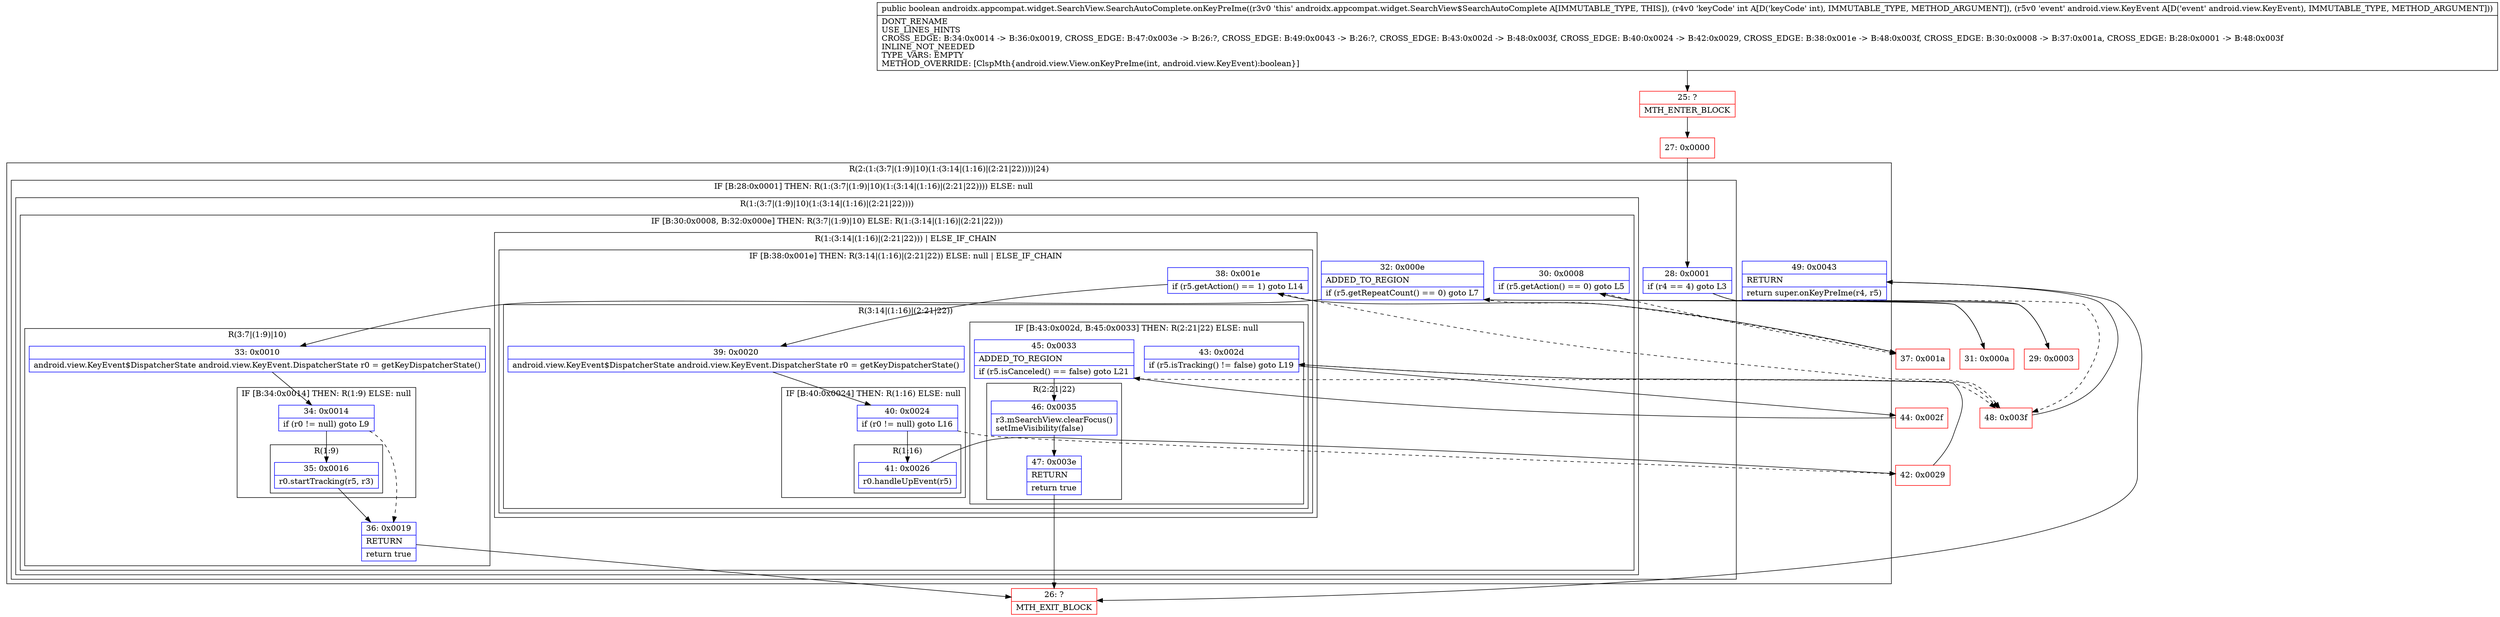 digraph "CFG forandroidx.appcompat.widget.SearchView.SearchAutoComplete.onKeyPreIme(ILandroid\/view\/KeyEvent;)Z" {
subgraph cluster_Region_1603838083 {
label = "R(2:(1:(3:7|(1:9)|10)(1:(3:14|(1:16)|(2:21|22))))|24)";
node [shape=record,color=blue];
subgraph cluster_IfRegion_1655300000 {
label = "IF [B:28:0x0001] THEN: R(1:(3:7|(1:9)|10)(1:(3:14|(1:16)|(2:21|22)))) ELSE: null";
node [shape=record,color=blue];
Node_28 [shape=record,label="{28\:\ 0x0001|if (r4 == 4) goto L3\l}"];
subgraph cluster_Region_815003487 {
label = "R(1:(3:7|(1:9)|10)(1:(3:14|(1:16)|(2:21|22))))";
node [shape=record,color=blue];
subgraph cluster_IfRegion_47501016 {
label = "IF [B:30:0x0008, B:32:0x000e] THEN: R(3:7|(1:9)|10) ELSE: R(1:(3:14|(1:16)|(2:21|22)))";
node [shape=record,color=blue];
Node_30 [shape=record,label="{30\:\ 0x0008|if (r5.getAction() == 0) goto L5\l}"];
Node_32 [shape=record,label="{32\:\ 0x000e|ADDED_TO_REGION\l|if (r5.getRepeatCount() == 0) goto L7\l}"];
subgraph cluster_Region_1749814013 {
label = "R(3:7|(1:9)|10)";
node [shape=record,color=blue];
Node_33 [shape=record,label="{33\:\ 0x0010|android.view.KeyEvent$DispatcherState android.view.KeyEvent.DispatcherState r0 = getKeyDispatcherState()\l}"];
subgraph cluster_IfRegion_1182913177 {
label = "IF [B:34:0x0014] THEN: R(1:9) ELSE: null";
node [shape=record,color=blue];
Node_34 [shape=record,label="{34\:\ 0x0014|if (r0 != null) goto L9\l}"];
subgraph cluster_Region_1543554322 {
label = "R(1:9)";
node [shape=record,color=blue];
Node_35 [shape=record,label="{35\:\ 0x0016|r0.startTracking(r5, r3)\l}"];
}
}
Node_36 [shape=record,label="{36\:\ 0x0019|RETURN\l|return true\l}"];
}
subgraph cluster_Region_416479929 {
label = "R(1:(3:14|(1:16)|(2:21|22))) | ELSE_IF_CHAIN\l";
node [shape=record,color=blue];
subgraph cluster_IfRegion_883585756 {
label = "IF [B:38:0x001e] THEN: R(3:14|(1:16)|(2:21|22)) ELSE: null | ELSE_IF_CHAIN\l";
node [shape=record,color=blue];
Node_38 [shape=record,label="{38\:\ 0x001e|if (r5.getAction() == 1) goto L14\l}"];
subgraph cluster_Region_563211867 {
label = "R(3:14|(1:16)|(2:21|22))";
node [shape=record,color=blue];
Node_39 [shape=record,label="{39\:\ 0x0020|android.view.KeyEvent$DispatcherState android.view.KeyEvent.DispatcherState r0 = getKeyDispatcherState()\l}"];
subgraph cluster_IfRegion_1442446431 {
label = "IF [B:40:0x0024] THEN: R(1:16) ELSE: null";
node [shape=record,color=blue];
Node_40 [shape=record,label="{40\:\ 0x0024|if (r0 != null) goto L16\l}"];
subgraph cluster_Region_332222834 {
label = "R(1:16)";
node [shape=record,color=blue];
Node_41 [shape=record,label="{41\:\ 0x0026|r0.handleUpEvent(r5)\l}"];
}
}
subgraph cluster_IfRegion_464278041 {
label = "IF [B:43:0x002d, B:45:0x0033] THEN: R(2:21|22) ELSE: null";
node [shape=record,color=blue];
Node_43 [shape=record,label="{43\:\ 0x002d|if (r5.isTracking() != false) goto L19\l}"];
Node_45 [shape=record,label="{45\:\ 0x0033|ADDED_TO_REGION\l|if (r5.isCanceled() == false) goto L21\l}"];
subgraph cluster_Region_1059782074 {
label = "R(2:21|22)";
node [shape=record,color=blue];
Node_46 [shape=record,label="{46\:\ 0x0035|r3.mSearchView.clearFocus()\lsetImeVisibility(false)\l}"];
Node_47 [shape=record,label="{47\:\ 0x003e|RETURN\l|return true\l}"];
}
}
}
}
}
}
}
}
Node_49 [shape=record,label="{49\:\ 0x0043|RETURN\l|return super.onKeyPreIme(r4, r5)\l}"];
}
Node_25 [shape=record,color=red,label="{25\:\ ?|MTH_ENTER_BLOCK\l}"];
Node_27 [shape=record,color=red,label="{27\:\ 0x0000}"];
Node_29 [shape=record,color=red,label="{29\:\ 0x0003}"];
Node_31 [shape=record,color=red,label="{31\:\ 0x000a}"];
Node_26 [shape=record,color=red,label="{26\:\ ?|MTH_EXIT_BLOCK\l}"];
Node_37 [shape=record,color=red,label="{37\:\ 0x001a}"];
Node_42 [shape=record,color=red,label="{42\:\ 0x0029}"];
Node_44 [shape=record,color=red,label="{44\:\ 0x002f}"];
Node_48 [shape=record,color=red,label="{48\:\ 0x003f}"];
MethodNode[shape=record,label="{public boolean androidx.appcompat.widget.SearchView.SearchAutoComplete.onKeyPreIme((r3v0 'this' androidx.appcompat.widget.SearchView$SearchAutoComplete A[IMMUTABLE_TYPE, THIS]), (r4v0 'keyCode' int A[D('keyCode' int), IMMUTABLE_TYPE, METHOD_ARGUMENT]), (r5v0 'event' android.view.KeyEvent A[D('event' android.view.KeyEvent), IMMUTABLE_TYPE, METHOD_ARGUMENT]))  | DONT_RENAME\lUSE_LINES_HINTS\lCROSS_EDGE: B:34:0x0014 \-\> B:36:0x0019, CROSS_EDGE: B:47:0x003e \-\> B:26:?, CROSS_EDGE: B:49:0x0043 \-\> B:26:?, CROSS_EDGE: B:43:0x002d \-\> B:48:0x003f, CROSS_EDGE: B:40:0x0024 \-\> B:42:0x0029, CROSS_EDGE: B:38:0x001e \-\> B:48:0x003f, CROSS_EDGE: B:30:0x0008 \-\> B:37:0x001a, CROSS_EDGE: B:28:0x0001 \-\> B:48:0x003f\lINLINE_NOT_NEEDED\lTYPE_VARS: EMPTY\lMETHOD_OVERRIDE: [ClspMth\{android.view.View.onKeyPreIme(int, android.view.KeyEvent):boolean\}]\l}"];
MethodNode -> Node_25;Node_28 -> Node_29;
Node_28 -> Node_48[style=dashed];
Node_30 -> Node_31;
Node_30 -> Node_37[style=dashed];
Node_32 -> Node_33;
Node_32 -> Node_37[style=dashed];
Node_33 -> Node_34;
Node_34 -> Node_35;
Node_34 -> Node_36[style=dashed];
Node_35 -> Node_36;
Node_36 -> Node_26;
Node_38 -> Node_39;
Node_38 -> Node_48[style=dashed];
Node_39 -> Node_40;
Node_40 -> Node_41;
Node_40 -> Node_42[style=dashed];
Node_41 -> Node_42;
Node_43 -> Node_44;
Node_43 -> Node_48[style=dashed];
Node_45 -> Node_46;
Node_45 -> Node_48[style=dashed];
Node_46 -> Node_47;
Node_47 -> Node_26;
Node_49 -> Node_26;
Node_25 -> Node_27;
Node_27 -> Node_28;
Node_29 -> Node_30;
Node_31 -> Node_32;
Node_37 -> Node_38;
Node_42 -> Node_43;
Node_44 -> Node_45;
Node_48 -> Node_49;
}

